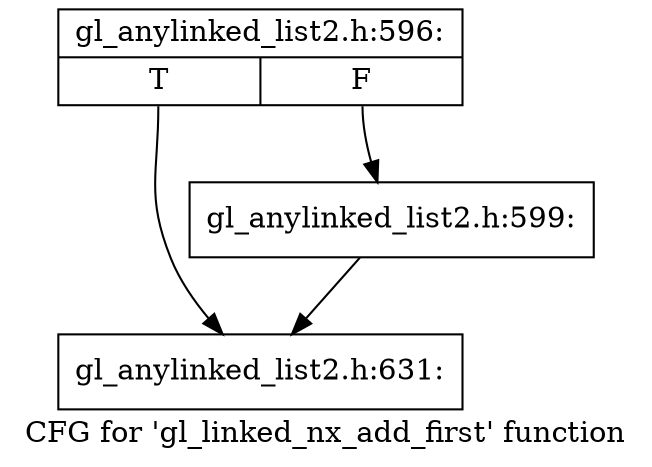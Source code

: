 digraph "CFG for 'gl_linked_nx_add_first' function" {
	label="CFG for 'gl_linked_nx_add_first' function";

	Node0xc750420 [shape=record,label="{gl_anylinked_list2.h:596:|{<s0>T|<s1>F}}"];
	Node0xc750420:s0 -> Node0xc75c720;
	Node0xc750420:s1 -> Node0xc75c230;
	Node0xc75c230 [shape=record,label="{gl_anylinked_list2.h:599:}"];
	Node0xc75c230 -> Node0xc75c720;
	Node0xc75c720 [shape=record,label="{gl_anylinked_list2.h:631:}"];
}
